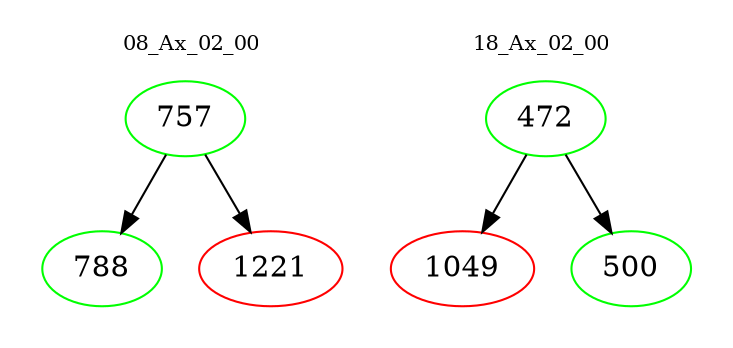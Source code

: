 digraph{
subgraph cluster_0 {
color = white
label = "08_Ax_02_00";
fontsize=10;
T0_757 [label="757", color="green"]
T0_757 -> T0_788 [color="black"]
T0_788 [label="788", color="green"]
T0_757 -> T0_1221 [color="black"]
T0_1221 [label="1221", color="red"]
}
subgraph cluster_1 {
color = white
label = "18_Ax_02_00";
fontsize=10;
T1_472 [label="472", color="green"]
T1_472 -> T1_1049 [color="black"]
T1_1049 [label="1049", color="red"]
T1_472 -> T1_500 [color="black"]
T1_500 [label="500", color="green"]
}
}
